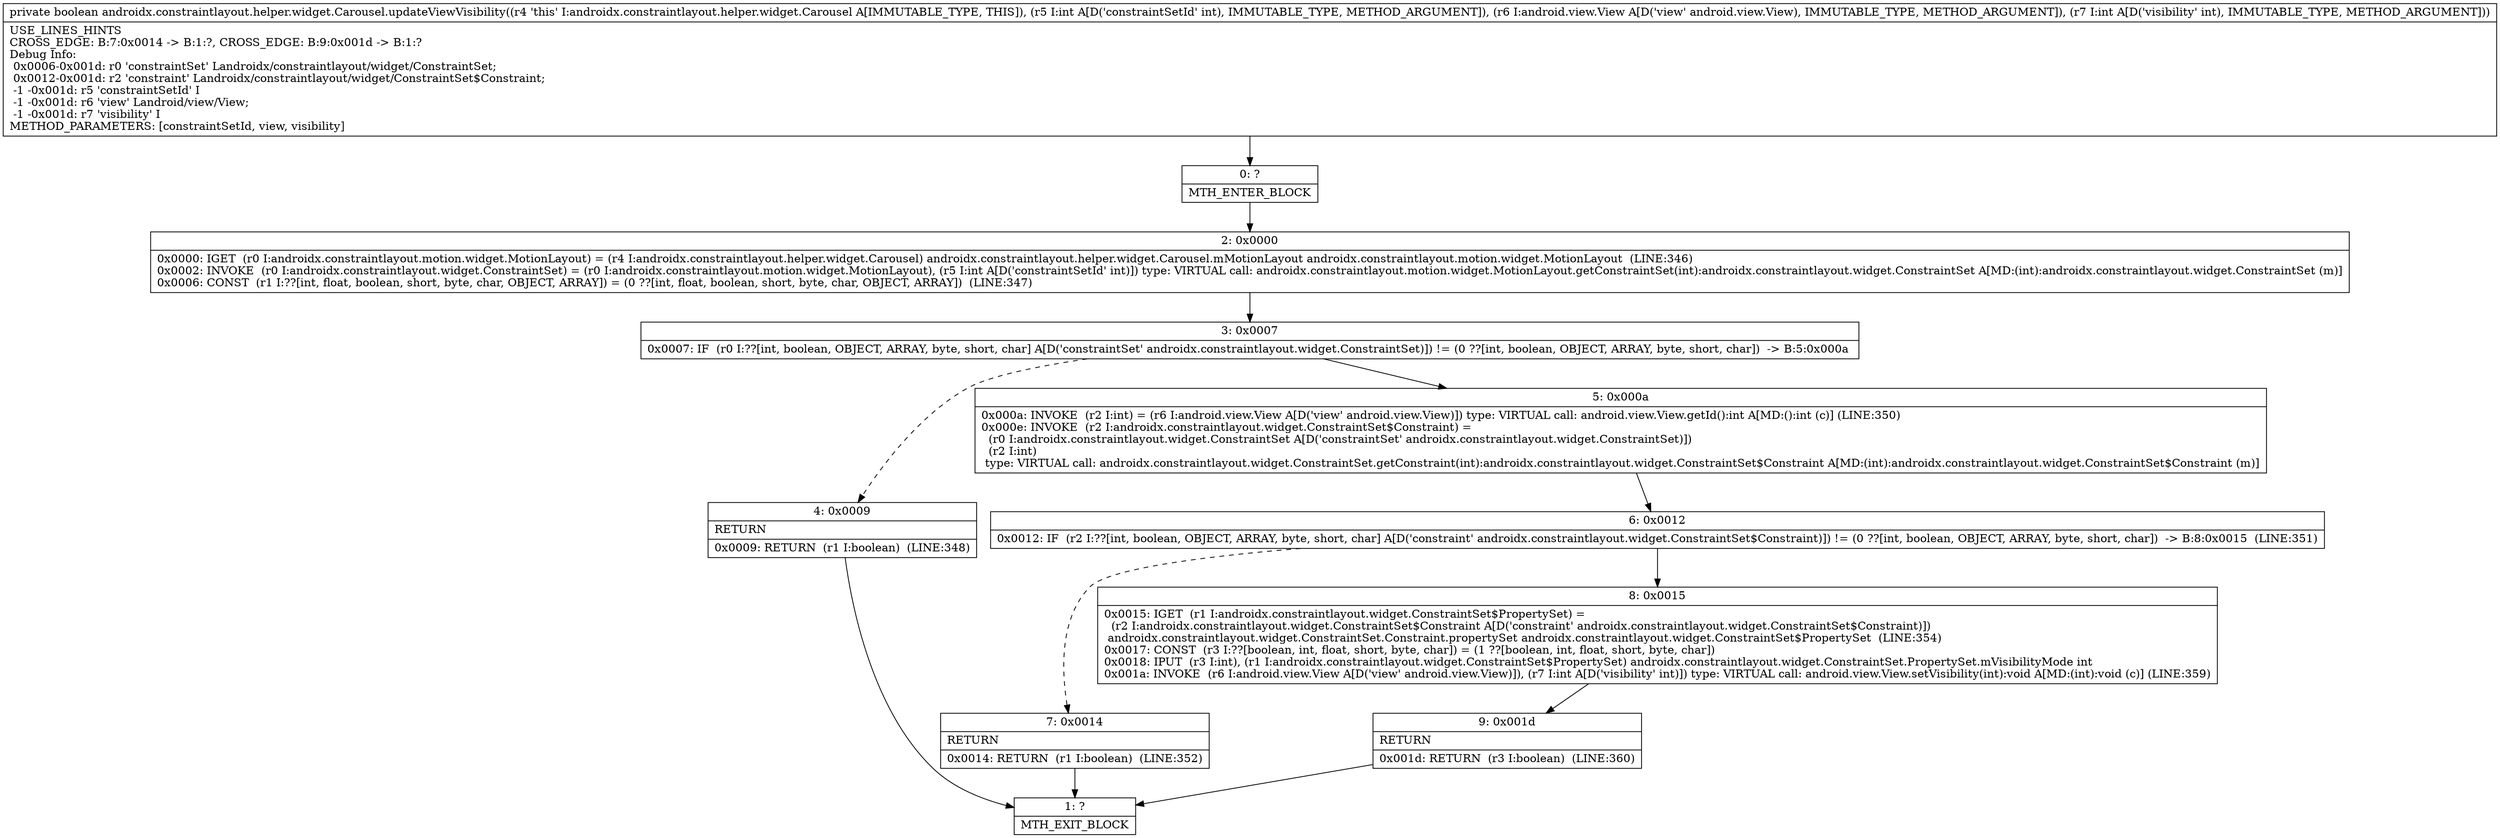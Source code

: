 digraph "CFG forandroidx.constraintlayout.helper.widget.Carousel.updateViewVisibility(ILandroid\/view\/View;I)Z" {
Node_0 [shape=record,label="{0\:\ ?|MTH_ENTER_BLOCK\l}"];
Node_2 [shape=record,label="{2\:\ 0x0000|0x0000: IGET  (r0 I:androidx.constraintlayout.motion.widget.MotionLayout) = (r4 I:androidx.constraintlayout.helper.widget.Carousel) androidx.constraintlayout.helper.widget.Carousel.mMotionLayout androidx.constraintlayout.motion.widget.MotionLayout  (LINE:346)\l0x0002: INVOKE  (r0 I:androidx.constraintlayout.widget.ConstraintSet) = (r0 I:androidx.constraintlayout.motion.widget.MotionLayout), (r5 I:int A[D('constraintSetId' int)]) type: VIRTUAL call: androidx.constraintlayout.motion.widget.MotionLayout.getConstraintSet(int):androidx.constraintlayout.widget.ConstraintSet A[MD:(int):androidx.constraintlayout.widget.ConstraintSet (m)]\l0x0006: CONST  (r1 I:??[int, float, boolean, short, byte, char, OBJECT, ARRAY]) = (0 ??[int, float, boolean, short, byte, char, OBJECT, ARRAY])  (LINE:347)\l}"];
Node_3 [shape=record,label="{3\:\ 0x0007|0x0007: IF  (r0 I:??[int, boolean, OBJECT, ARRAY, byte, short, char] A[D('constraintSet' androidx.constraintlayout.widget.ConstraintSet)]) != (0 ??[int, boolean, OBJECT, ARRAY, byte, short, char])  \-\> B:5:0x000a \l}"];
Node_4 [shape=record,label="{4\:\ 0x0009|RETURN\l|0x0009: RETURN  (r1 I:boolean)  (LINE:348)\l}"];
Node_1 [shape=record,label="{1\:\ ?|MTH_EXIT_BLOCK\l}"];
Node_5 [shape=record,label="{5\:\ 0x000a|0x000a: INVOKE  (r2 I:int) = (r6 I:android.view.View A[D('view' android.view.View)]) type: VIRTUAL call: android.view.View.getId():int A[MD:():int (c)] (LINE:350)\l0x000e: INVOKE  (r2 I:androidx.constraintlayout.widget.ConstraintSet$Constraint) = \l  (r0 I:androidx.constraintlayout.widget.ConstraintSet A[D('constraintSet' androidx.constraintlayout.widget.ConstraintSet)])\l  (r2 I:int)\l type: VIRTUAL call: androidx.constraintlayout.widget.ConstraintSet.getConstraint(int):androidx.constraintlayout.widget.ConstraintSet$Constraint A[MD:(int):androidx.constraintlayout.widget.ConstraintSet$Constraint (m)]\l}"];
Node_6 [shape=record,label="{6\:\ 0x0012|0x0012: IF  (r2 I:??[int, boolean, OBJECT, ARRAY, byte, short, char] A[D('constraint' androidx.constraintlayout.widget.ConstraintSet$Constraint)]) != (0 ??[int, boolean, OBJECT, ARRAY, byte, short, char])  \-\> B:8:0x0015  (LINE:351)\l}"];
Node_7 [shape=record,label="{7\:\ 0x0014|RETURN\l|0x0014: RETURN  (r1 I:boolean)  (LINE:352)\l}"];
Node_8 [shape=record,label="{8\:\ 0x0015|0x0015: IGET  (r1 I:androidx.constraintlayout.widget.ConstraintSet$PropertySet) = \l  (r2 I:androidx.constraintlayout.widget.ConstraintSet$Constraint A[D('constraint' androidx.constraintlayout.widget.ConstraintSet$Constraint)])\l androidx.constraintlayout.widget.ConstraintSet.Constraint.propertySet androidx.constraintlayout.widget.ConstraintSet$PropertySet  (LINE:354)\l0x0017: CONST  (r3 I:??[boolean, int, float, short, byte, char]) = (1 ??[boolean, int, float, short, byte, char]) \l0x0018: IPUT  (r3 I:int), (r1 I:androidx.constraintlayout.widget.ConstraintSet$PropertySet) androidx.constraintlayout.widget.ConstraintSet.PropertySet.mVisibilityMode int \l0x001a: INVOKE  (r6 I:android.view.View A[D('view' android.view.View)]), (r7 I:int A[D('visibility' int)]) type: VIRTUAL call: android.view.View.setVisibility(int):void A[MD:(int):void (c)] (LINE:359)\l}"];
Node_9 [shape=record,label="{9\:\ 0x001d|RETURN\l|0x001d: RETURN  (r3 I:boolean)  (LINE:360)\l}"];
MethodNode[shape=record,label="{private boolean androidx.constraintlayout.helper.widget.Carousel.updateViewVisibility((r4 'this' I:androidx.constraintlayout.helper.widget.Carousel A[IMMUTABLE_TYPE, THIS]), (r5 I:int A[D('constraintSetId' int), IMMUTABLE_TYPE, METHOD_ARGUMENT]), (r6 I:android.view.View A[D('view' android.view.View), IMMUTABLE_TYPE, METHOD_ARGUMENT]), (r7 I:int A[D('visibility' int), IMMUTABLE_TYPE, METHOD_ARGUMENT]))  | USE_LINES_HINTS\lCROSS_EDGE: B:7:0x0014 \-\> B:1:?, CROSS_EDGE: B:9:0x001d \-\> B:1:?\lDebug Info:\l  0x0006\-0x001d: r0 'constraintSet' Landroidx\/constraintlayout\/widget\/ConstraintSet;\l  0x0012\-0x001d: r2 'constraint' Landroidx\/constraintlayout\/widget\/ConstraintSet$Constraint;\l  \-1 \-0x001d: r5 'constraintSetId' I\l  \-1 \-0x001d: r6 'view' Landroid\/view\/View;\l  \-1 \-0x001d: r7 'visibility' I\lMETHOD_PARAMETERS: [constraintSetId, view, visibility]\l}"];
MethodNode -> Node_0;Node_0 -> Node_2;
Node_2 -> Node_3;
Node_3 -> Node_4[style=dashed];
Node_3 -> Node_5;
Node_4 -> Node_1;
Node_5 -> Node_6;
Node_6 -> Node_7[style=dashed];
Node_6 -> Node_8;
Node_7 -> Node_1;
Node_8 -> Node_9;
Node_9 -> Node_1;
}

